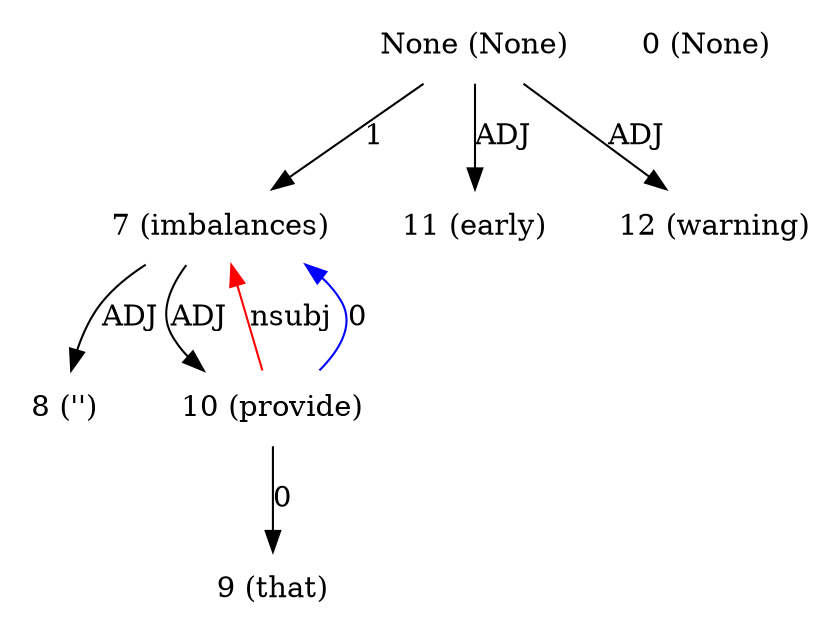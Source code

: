 digraph G{
edge [dir=forward]
node [shape=plaintext]

None [label="None (None)"]
None -> 7 [label="1"]
None [label="None (None)"]
None -> 11 [label="ADJ"]
None -> 12 [label="ADJ"]
0 [label="0 (None)"]
7 [label="7 (imbalances)"]
7 -> 8 [label="ADJ"]
7 -> 10 [label="ADJ"]
10 -> 7 [label="nsubj", color="red"]
8 [label="8 ('')"]
9 [label="9 (that)"]
10 [label="10 (provide)"]
10 -> 9 [label="0"]
10 -> 7 [label="0", color="blue"]
11 [label="11 (early)"]
12 [label="12 (warning)"]
}
